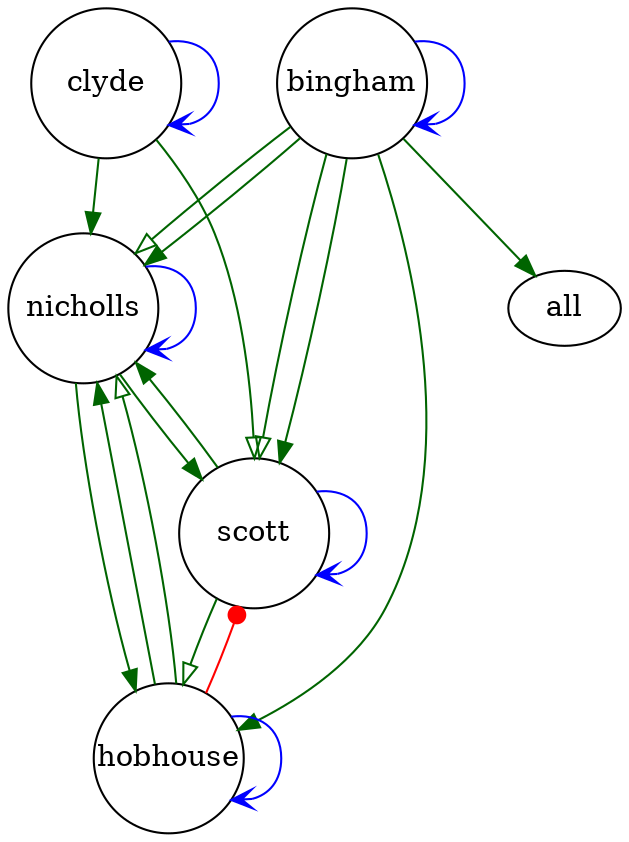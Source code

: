digraph case154 { 
 K=0.6 
 "bingham" -> { "nicholls" } [color="darkgreen", arrowhead="onormal", penwidth=1, href="#16"]; 
 "bingham" -> { "scott" } [color="darkgreen", arrowhead="onormal", penwidth=1, href="#16"]; 
 "bingham" -> { "nicholls" } [color="darkgreen", arrowhead="normal", penwidth=1, href="#20"]; 
 "bingham" -> { all } [color="darkgreen", arrowhead="normal", penwidth=1, href="#22"]; 
 "bingham" -> { "bingham" } [color="blue", arrowhead="vee", penwidth=1, href="outcome_bingham_self"];
 "bingham" -> { "scott" } [color="darkgreen", arrowhead="normal", penwidth=1, href="fullagr_bingham_scott"];
 "bingham" -> { "hobhouse" } [color="darkgreen", arrowhead="normal", penwidth=1, href="#23"]; 
 "nicholls" -> { "nicholls" } [color="blue", arrowhead="vee", penwidth=1, href="outcome_nicholls_self"];
 "nicholls" -> { "hobhouse" } [color="darkgreen", arrowhead="normal", penwidth=1, href="#689"]; 
 "nicholls" -> { "scott" } [color="darkgreen", arrowhead="normal", penwidth=1, href="#691"]; 
 "clyde" -> { "nicholls" } [color="darkgreen", arrowhead="normal", penwidth=1, href="#697"]; 
 "clyde" -> { "clyde" } [color="blue", arrowhead="vee", penwidth=1, href="outcome_clyde_self"];
 "clyde" -> { "scott" } [color="darkgreen", arrowhead="onormal", penwidth=1, href="#751"]; 
 "hobhouse" -> { "nicholls" } [color="darkgreen", arrowhead="normal", penwidth=1, href="fullagr_hobhouse_nicholls"];
 "hobhouse" -> { "nicholls" } [color="darkgreen", arrowhead="onormal", penwidth=1, href="partagr_hobhouse_nicholls"];
 "hobhouse" -> { "scott" } [color="red", arrowhead="dot", penwidth=1, href="#923"]; 
 "hobhouse" -> { "hobhouse" } [color="blue", arrowhead="vee", penwidth=1, href="outcome_hobhouse_self"];
 "scott" -> { "nicholls" } [color="darkgreen", arrowhead="normal", penwidth=1, href="#1554"]; 
 "scott" -> { "scott" } [color="blue", arrowhead="vee", penwidth=1, href="outcome_scott_self"];
 "scott" -> { "hobhouse" } [color="darkgreen", arrowhead="onormal", penwidth=1, href="#1764"]; 
 "bingham" [shape="circle", fixedsize="true", height=1, width=1, style="filled", fillcolor="white", href="#bingham"]; 
 "nicholls" [shape="circle", fixedsize="true", height=1, width=1, style="filled", fillcolor="white", href="#nicholls"]; 
 "clyde" [shape="circle", fixedsize="true", height=1, width=1, style="filled", fillcolor="white", href="#clyde"]; 
 "hobhouse" [shape="circle", fixedsize="true", height=1, width=1, style="filled", fillcolor="white", href="#hobhouse"]; 
 "scott" [shape="circle", fixedsize="true", height=1, width=1, style="filled", fillcolor="white", href="#scott"]; 

}